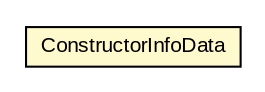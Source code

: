 #!/usr/local/bin/dot
#
# Class diagram 
# Generated by UMLGraph version R5_6-24-gf6e263 (http://www.umlgraph.org/)
#

digraph G {
	edge [fontname="arial",fontsize=10,labelfontname="arial",labelfontsize=10];
	node [fontname="arial",fontsize=10,shape=plaintext];
	nodesep=0.25;
	ranksep=0.5;
	// org.osmdroid.samplefragments.layouts.rec.ConstructorInfoData
	c38332 [label=<<table title="org.osmdroid.samplefragments.layouts.rec.ConstructorInfoData" border="0" cellborder="1" cellspacing="0" cellpadding="2" port="p" bgcolor="lemonChiffon" href="./ConstructorInfoData.html">
		<tr><td><table border="0" cellspacing="0" cellpadding="1">
<tr><td align="center" balign="center"> ConstructorInfoData </td></tr>
		</table></td></tr>
		</table>>, URL="./ConstructorInfoData.html", fontname="arial", fontcolor="black", fontsize=10.0];
}

